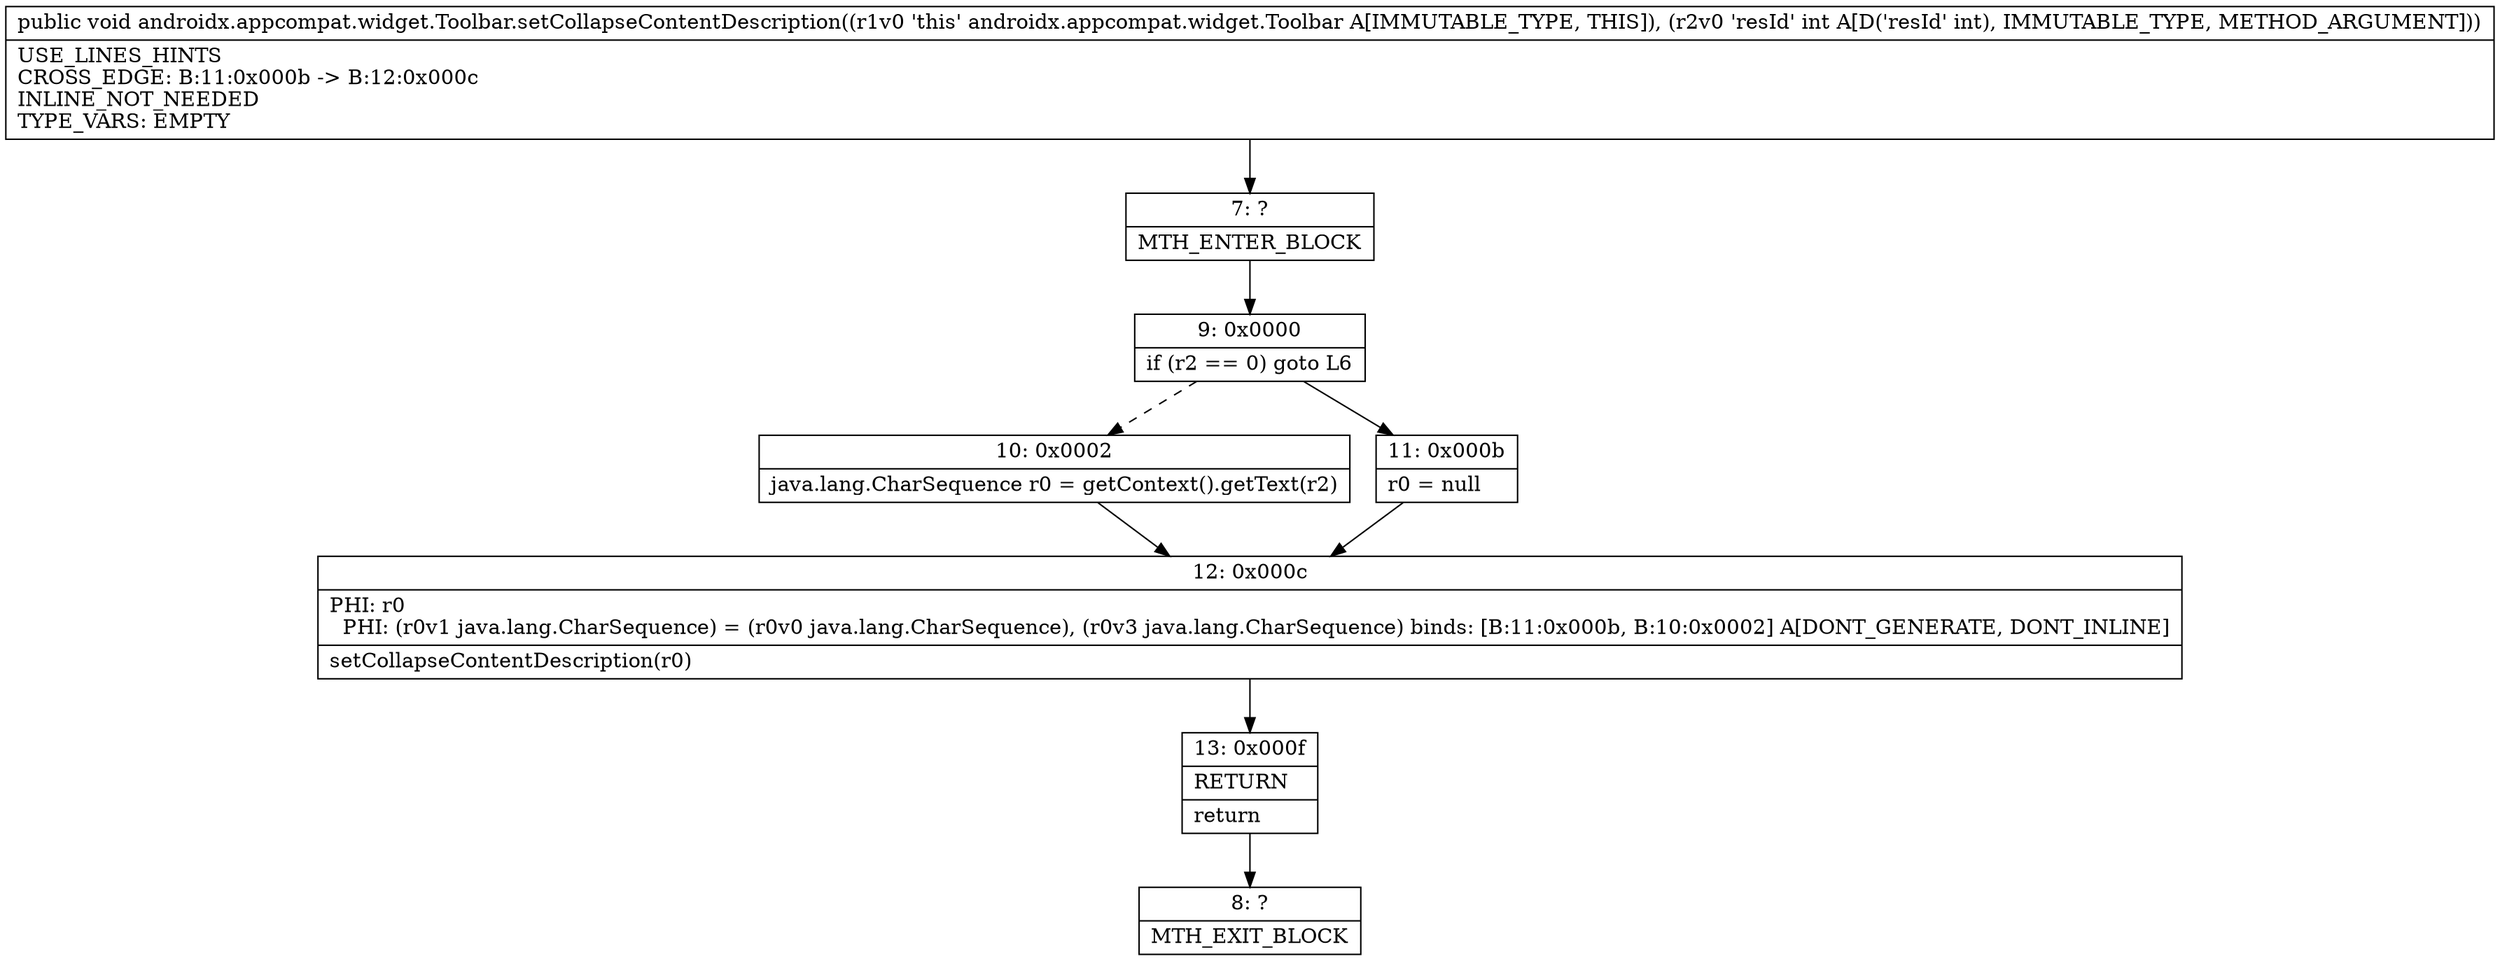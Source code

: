 digraph "CFG forandroidx.appcompat.widget.Toolbar.setCollapseContentDescription(I)V" {
Node_7 [shape=record,label="{7\:\ ?|MTH_ENTER_BLOCK\l}"];
Node_9 [shape=record,label="{9\:\ 0x0000|if (r2 == 0) goto L6\l}"];
Node_10 [shape=record,label="{10\:\ 0x0002|java.lang.CharSequence r0 = getContext().getText(r2)\l}"];
Node_12 [shape=record,label="{12\:\ 0x000c|PHI: r0 \l  PHI: (r0v1 java.lang.CharSequence) = (r0v0 java.lang.CharSequence), (r0v3 java.lang.CharSequence) binds: [B:11:0x000b, B:10:0x0002] A[DONT_GENERATE, DONT_INLINE]\l|setCollapseContentDescription(r0)\l}"];
Node_13 [shape=record,label="{13\:\ 0x000f|RETURN\l|return\l}"];
Node_8 [shape=record,label="{8\:\ ?|MTH_EXIT_BLOCK\l}"];
Node_11 [shape=record,label="{11\:\ 0x000b|r0 = null\l}"];
MethodNode[shape=record,label="{public void androidx.appcompat.widget.Toolbar.setCollapseContentDescription((r1v0 'this' androidx.appcompat.widget.Toolbar A[IMMUTABLE_TYPE, THIS]), (r2v0 'resId' int A[D('resId' int), IMMUTABLE_TYPE, METHOD_ARGUMENT]))  | USE_LINES_HINTS\lCROSS_EDGE: B:11:0x000b \-\> B:12:0x000c\lINLINE_NOT_NEEDED\lTYPE_VARS: EMPTY\l}"];
MethodNode -> Node_7;Node_7 -> Node_9;
Node_9 -> Node_10[style=dashed];
Node_9 -> Node_11;
Node_10 -> Node_12;
Node_12 -> Node_13;
Node_13 -> Node_8;
Node_11 -> Node_12;
}

